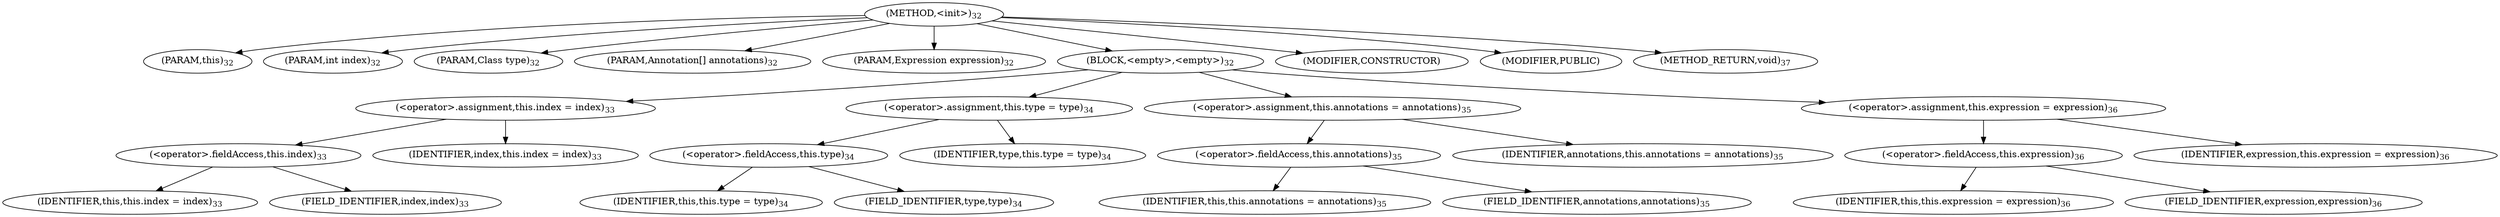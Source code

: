 digraph "&lt;init&gt;" {  
"33" [label = <(METHOD,&lt;init&gt;)<SUB>32</SUB>> ]
"4" [label = <(PARAM,this)<SUB>32</SUB>> ]
"34" [label = <(PARAM,int index)<SUB>32</SUB>> ]
"35" [label = <(PARAM,Class type)<SUB>32</SUB>> ]
"36" [label = <(PARAM,Annotation[] annotations)<SUB>32</SUB>> ]
"37" [label = <(PARAM,Expression expression)<SUB>32</SUB>> ]
"38" [label = <(BLOCK,&lt;empty&gt;,&lt;empty&gt;)<SUB>32</SUB>> ]
"39" [label = <(&lt;operator&gt;.assignment,this.index = index)<SUB>33</SUB>> ]
"40" [label = <(&lt;operator&gt;.fieldAccess,this.index)<SUB>33</SUB>> ]
"3" [label = <(IDENTIFIER,this,this.index = index)<SUB>33</SUB>> ]
"41" [label = <(FIELD_IDENTIFIER,index,index)<SUB>33</SUB>> ]
"42" [label = <(IDENTIFIER,index,this.index = index)<SUB>33</SUB>> ]
"43" [label = <(&lt;operator&gt;.assignment,this.type = type)<SUB>34</SUB>> ]
"44" [label = <(&lt;operator&gt;.fieldAccess,this.type)<SUB>34</SUB>> ]
"5" [label = <(IDENTIFIER,this,this.type = type)<SUB>34</SUB>> ]
"45" [label = <(FIELD_IDENTIFIER,type,type)<SUB>34</SUB>> ]
"46" [label = <(IDENTIFIER,type,this.type = type)<SUB>34</SUB>> ]
"47" [label = <(&lt;operator&gt;.assignment,this.annotations = annotations)<SUB>35</SUB>> ]
"48" [label = <(&lt;operator&gt;.fieldAccess,this.annotations)<SUB>35</SUB>> ]
"6" [label = <(IDENTIFIER,this,this.annotations = annotations)<SUB>35</SUB>> ]
"49" [label = <(FIELD_IDENTIFIER,annotations,annotations)<SUB>35</SUB>> ]
"50" [label = <(IDENTIFIER,annotations,this.annotations = annotations)<SUB>35</SUB>> ]
"51" [label = <(&lt;operator&gt;.assignment,this.expression = expression)<SUB>36</SUB>> ]
"52" [label = <(&lt;operator&gt;.fieldAccess,this.expression)<SUB>36</SUB>> ]
"7" [label = <(IDENTIFIER,this,this.expression = expression)<SUB>36</SUB>> ]
"53" [label = <(FIELD_IDENTIFIER,expression,expression)<SUB>36</SUB>> ]
"54" [label = <(IDENTIFIER,expression,this.expression = expression)<SUB>36</SUB>> ]
"55" [label = <(MODIFIER,CONSTRUCTOR)> ]
"56" [label = <(MODIFIER,PUBLIC)> ]
"57" [label = <(METHOD_RETURN,void)<SUB>37</SUB>> ]
  "33" -> "4" 
  "33" -> "34" 
  "33" -> "35" 
  "33" -> "36" 
  "33" -> "37" 
  "33" -> "38" 
  "33" -> "55" 
  "33" -> "56" 
  "33" -> "57" 
  "38" -> "39" 
  "38" -> "43" 
  "38" -> "47" 
  "38" -> "51" 
  "39" -> "40" 
  "39" -> "42" 
  "40" -> "3" 
  "40" -> "41" 
  "43" -> "44" 
  "43" -> "46" 
  "44" -> "5" 
  "44" -> "45" 
  "47" -> "48" 
  "47" -> "50" 
  "48" -> "6" 
  "48" -> "49" 
  "51" -> "52" 
  "51" -> "54" 
  "52" -> "7" 
  "52" -> "53" 
}
